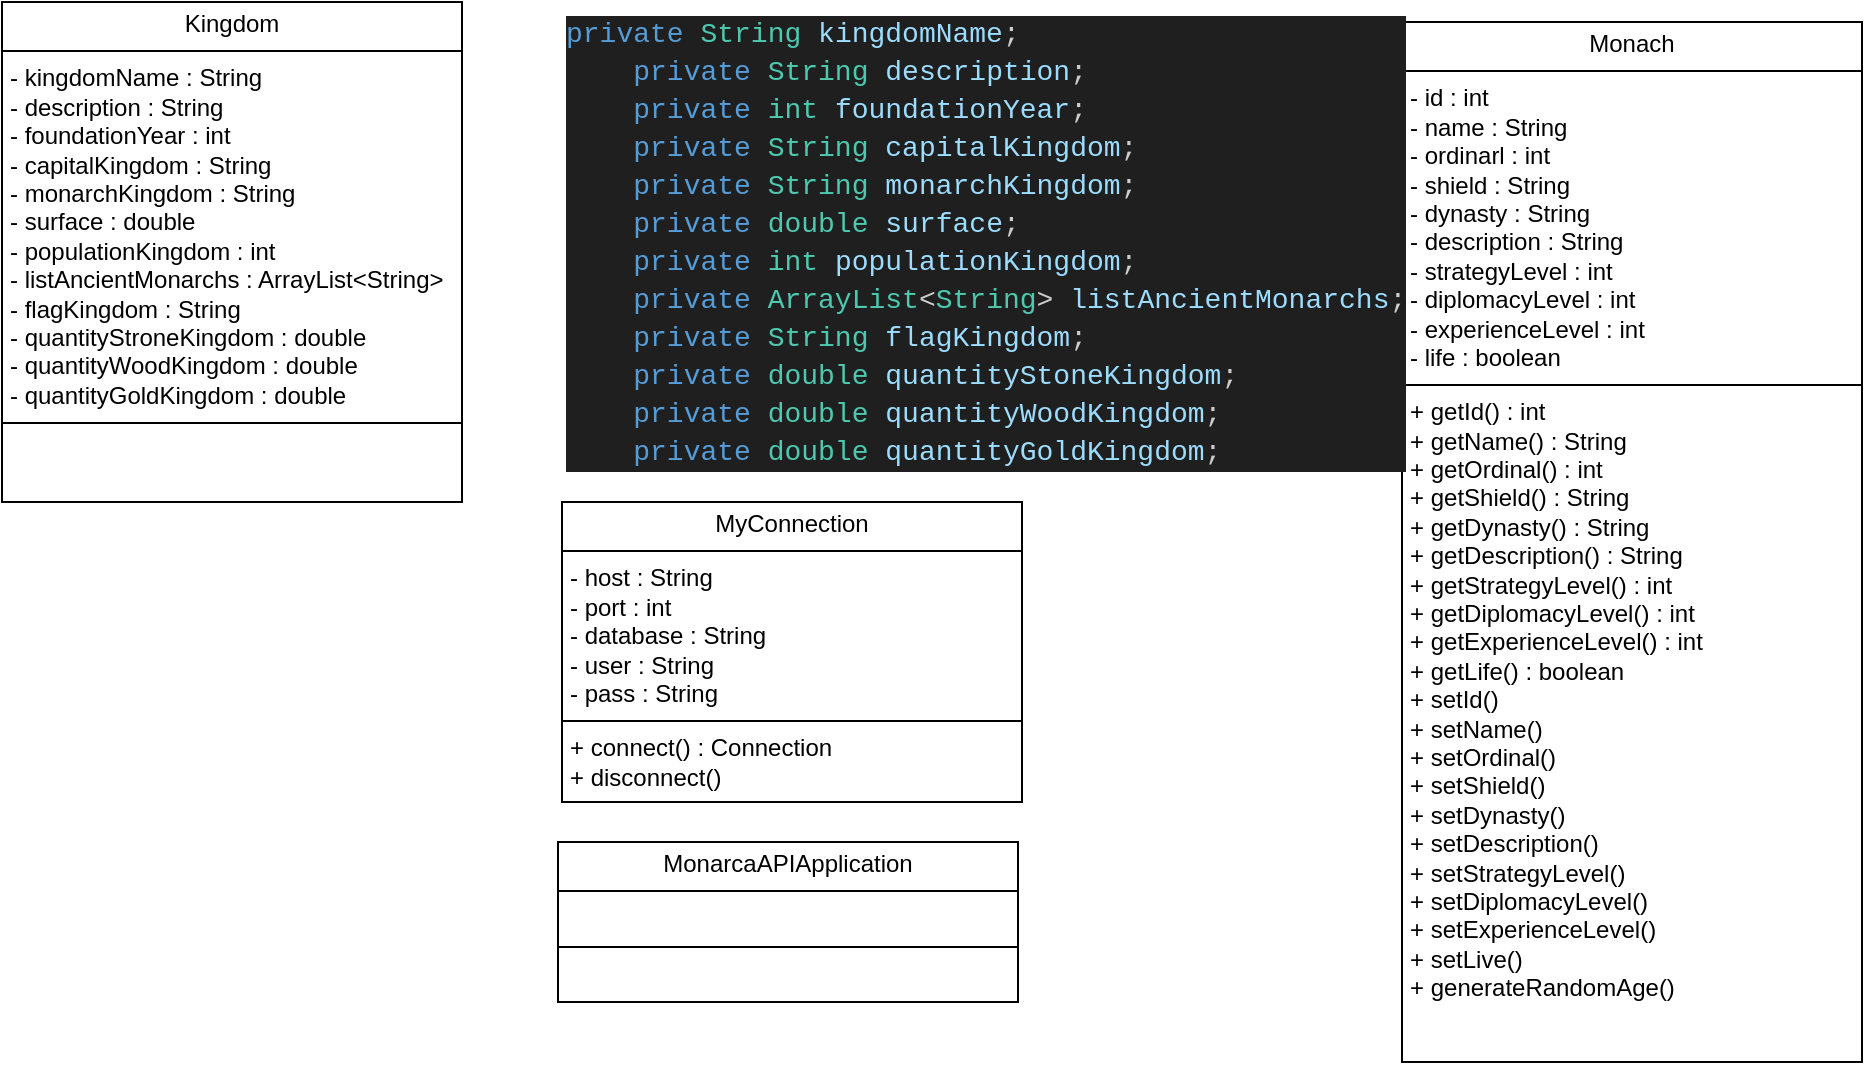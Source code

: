 <mxfile version="24.3.1" type="device">
  <diagram name="Página-1" id="872qmXpWJlVDuF0FEJVY">
    <mxGraphModel dx="808" dy="402" grid="1" gridSize="10" guides="1" tooltips="1" connect="1" arrows="1" fold="1" page="1" pageScale="1" pageWidth="2336" pageHeight="1654" math="0" shadow="0">
      <root>
        <mxCell id="0" />
        <mxCell id="1" parent="0" />
        <mxCell id="YAKzSnADkXFZuo1YAsZL-1" value="&lt;p style=&quot;text-align: center; margin: 4px 0px 0px;&quot;&gt;Monach&lt;/p&gt;&lt;hr size=&quot;1&quot; style=&quot;border-style:solid;&quot;&gt;&lt;p style=&quot;margin:0px;margin-left:4px;&quot;&gt;- id : int&lt;/p&gt;&lt;p style=&quot;margin:0px;margin-left:4px;&quot;&gt;- name : String&lt;/p&gt;&lt;p style=&quot;margin:0px;margin-left:4px;&quot;&gt;- ordinarl : int&lt;/p&gt;&lt;p style=&quot;margin:0px;margin-left:4px;&quot;&gt;- shield : String&lt;/p&gt;&lt;p style=&quot;margin:0px;margin-left:4px;&quot;&gt;- dynasty : String&lt;/p&gt;&lt;p style=&quot;margin:0px;margin-left:4px;&quot;&gt;- description : String&lt;/p&gt;&lt;p style=&quot;margin:0px;margin-left:4px;&quot;&gt;- strategyLevel : int&lt;/p&gt;&lt;p style=&quot;margin:0px;margin-left:4px;&quot;&gt;- diplomacyLevel : int&lt;/p&gt;&lt;p style=&quot;margin:0px;margin-left:4px;&quot;&gt;- experienceLevel : int&lt;/p&gt;&lt;p style=&quot;margin:0px;margin-left:4px;&quot;&gt;- life : boolean&lt;/p&gt;&lt;hr size=&quot;1&quot; style=&quot;border-style:solid;&quot;&gt;&lt;p style=&quot;margin:0px;margin-left:4px;&quot;&gt;+ getId() : int&lt;br&gt;&lt;/p&gt;&lt;p style=&quot;margin:0px;margin-left:4px;&quot;&gt;+ getName&lt;span style=&quot;background-color: initial;&quot;&gt;()&lt;/span&gt;&lt;span style=&quot;background-color: initial;&quot;&gt;&amp;nbsp;: String&lt;/span&gt;&lt;br&gt;&lt;/p&gt;&lt;p style=&quot;margin:0px;margin-left:4px;&quot;&gt;+ getOrdinal&lt;span style=&quot;background-color: initial;&quot;&gt;()&lt;/span&gt;&lt;span style=&quot;background-color: initial;&quot;&gt;&amp;nbsp;: int&lt;/span&gt;&lt;span style=&quot;background-color: initial;&quot;&gt;&lt;br&gt;&lt;/span&gt;&lt;/p&gt;&lt;p style=&quot;margin:0px;margin-left:4px;&quot;&gt;+ getShield&lt;span style=&quot;background-color: initial;&quot;&gt;()&amp;nbsp;&lt;/span&gt;&lt;span style=&quot;background-color: initial;&quot;&gt;: String&lt;/span&gt;&lt;span style=&quot;background-color: initial;&quot;&gt;&lt;br&gt;&lt;/span&gt;&lt;/p&gt;&lt;p style=&quot;margin:0px;margin-left:4px;&quot;&gt;+ getDynasty&lt;span style=&quot;background-color: initial;&quot;&gt;()&lt;/span&gt;&lt;span style=&quot;background-color: initial;&quot;&gt;&amp;nbsp;: String&lt;/span&gt;&lt;span style=&quot;background-color: initial;&quot;&gt;&lt;br&gt;&lt;/span&gt;&lt;/p&gt;&lt;p style=&quot;margin:0px;margin-left:4px;&quot;&gt;+ getDescription&lt;span style=&quot;background-color: initial;&quot;&gt;()&lt;/span&gt;&lt;span style=&quot;background-color: initial;&quot;&gt;&amp;nbsp;: String&lt;/span&gt;&lt;span style=&quot;background-color: initial;&quot;&gt;&lt;br&gt;&lt;/span&gt;&lt;/p&gt;&lt;p style=&quot;margin:0px;margin-left:4px;&quot;&gt;+ getStrategyLevel&lt;span style=&quot;background-color: initial;&quot;&gt;()&lt;/span&gt;&lt;span style=&quot;background-color: initial;&quot;&gt;&amp;nbsp;: int&lt;/span&gt;&lt;span style=&quot;background-color: initial;&quot;&gt;&lt;br&gt;&lt;/span&gt;&lt;/p&gt;&lt;p style=&quot;margin:0px;margin-left:4px;&quot;&gt;+ getDiplomacyLevel&lt;span style=&quot;background-color: initial;&quot;&gt;()&lt;/span&gt;&lt;span style=&quot;background-color: initial;&quot;&gt;&amp;nbsp;: int&lt;/span&gt;&lt;span style=&quot;background-color: initial;&quot;&gt;&lt;br&gt;&lt;/span&gt;&lt;/p&gt;&lt;p style=&quot;margin:0px;margin-left:4px;&quot;&gt;+ getExperienceLeve&lt;span style=&quot;background-color: initial;&quot;&gt;l&lt;/span&gt;&lt;span style=&quot;background-color: initial;&quot;&gt;()&lt;/span&gt;&lt;span style=&quot;background-color: initial;&quot;&gt;&amp;nbsp;: int&lt;/span&gt;&lt;span style=&quot;background-color: initial;&quot;&gt;&lt;br&gt;&lt;/span&gt;&lt;/p&gt;&lt;p style=&quot;margin:0px;margin-left:4px;&quot;&gt;+ getLife&lt;span style=&quot;background-color: initial;&quot;&gt;()&lt;/span&gt;&lt;span style=&quot;background-color: initial;&quot;&gt;&amp;nbsp;: boolean&lt;/span&gt;&lt;span style=&quot;background-color: initial;&quot;&gt;&lt;br&gt;&lt;/span&gt;&lt;/p&gt;&lt;p style=&quot;margin:0px;margin-left:4px;&quot;&gt;+ setId&lt;span style=&quot;background-color: initial;&quot;&gt;()&lt;/span&gt;&lt;span style=&quot;background-color: initial;&quot;&gt;&amp;nbsp;&lt;/span&gt;&lt;/p&gt;&lt;p style=&quot;margin:0px;margin-left:4px;&quot;&gt;+ setName&lt;span style=&quot;background-color: initial;&quot;&gt;()&lt;/span&gt;&lt;/p&gt;&lt;p style=&quot;margin:0px;margin-left:4px;&quot;&gt;+ setOrdinal&lt;span style=&quot;background-color: initial;&quot;&gt;()&lt;/span&gt;&lt;/p&gt;&lt;p style=&quot;margin:0px;margin-left:4px;&quot;&gt;+ setShield&lt;span style=&quot;background-color: initial;&quot;&gt;()&lt;/span&gt;&lt;span style=&quot;background-color: initial;&quot;&gt;&amp;nbsp;&lt;/span&gt;&lt;/p&gt;&lt;p style=&quot;margin:0px;margin-left:4px;&quot;&gt;+ setDynasty&lt;span style=&quot;background-color: initial;&quot;&gt;()&lt;/span&gt;&lt;/p&gt;&lt;p style=&quot;margin:0px;margin-left:4px;&quot;&gt;+ setDescription&lt;span style=&quot;background-color: initial;&quot;&gt;()&lt;/span&gt;&lt;span style=&quot;background-color: initial;&quot;&gt;&amp;nbsp;&lt;/span&gt;&lt;/p&gt;&lt;p style=&quot;margin:0px;margin-left:4px;&quot;&gt;+ setStrategyLevel&lt;span style=&quot;background-color: initial;&quot;&gt;()&lt;/span&gt;&lt;/p&gt;&lt;p style=&quot;margin:0px;margin-left:4px;&quot;&gt;+ setDiplomacyLevel&lt;span style=&quot;background-color: initial;&quot;&gt;()&lt;/span&gt;&lt;/p&gt;&lt;p style=&quot;margin:0px;margin-left:4px;&quot;&gt;+ setExperienceLevel&lt;span style=&quot;background-color: initial;&quot;&gt;()&lt;/span&gt;&lt;/p&gt;&lt;p style=&quot;margin:0px;margin-left:4px;&quot;&gt;+ setLive&lt;span style=&quot;background-color: initial;&quot;&gt;()&lt;/span&gt;&lt;/p&gt;&lt;p style=&quot;margin:0px;margin-left:4px;&quot;&gt;+ generateRandomAge&lt;span style=&quot;background-color: initial;&quot;&gt;()&lt;/span&gt;&lt;/p&gt;" style="verticalAlign=top;align=left;overflow=fill;html=1;whiteSpace=wrap;" parent="1" vertex="1">
          <mxGeometry x="1360" y="150" width="230" height="520" as="geometry" />
        </mxCell>
        <mxCell id="yEt7nURd7Jnot7SVGTne-1" value="&lt;p style=&quot;text-align: center; margin: 4px 0px 0px;&quot;&gt;MyConnection&lt;/p&gt;&lt;hr size=&quot;1&quot; style=&quot;border-style:solid;&quot;&gt;&lt;p style=&quot;margin:0px;margin-left:4px;&quot;&gt;- host : String&lt;/p&gt;&lt;p style=&quot;margin:0px;margin-left:4px;&quot;&gt;- port : int&lt;/p&gt;&lt;p style=&quot;margin:0px;margin-left:4px;&quot;&gt;- database : String&lt;/p&gt;&lt;p style=&quot;margin:0px;margin-left:4px;&quot;&gt;- user : String&lt;/p&gt;&lt;p style=&quot;margin:0px;margin-left:4px;&quot;&gt;- pass : String&lt;/p&gt;&lt;hr size=&quot;1&quot; style=&quot;border-style:solid;&quot;&gt;&lt;p style=&quot;margin:0px;margin-left:4px;&quot;&gt;+ connect() : Connection&lt;/p&gt;&lt;p style=&quot;margin:0px;margin-left:4px;&quot;&gt;+ disconnect()&amp;nbsp;&lt;/p&gt;" style="verticalAlign=top;align=left;overflow=fill;html=1;whiteSpace=wrap;" vertex="1" parent="1">
          <mxGeometry x="940" y="390" width="230" height="150" as="geometry" />
        </mxCell>
        <mxCell id="yEt7nURd7Jnot7SVGTne-3" value="&lt;p style=&quot;text-align: center; margin: 4px 0px 0px;&quot;&gt;MonarcaAPIApplication&lt;/p&gt;&lt;hr size=&quot;1&quot; style=&quot;border-style:solid;&quot;&gt;&lt;p style=&quot;margin:0px;margin-left:4px;&quot;&gt;&lt;br&gt;&lt;/p&gt;&lt;hr size=&quot;1&quot; style=&quot;border-style:solid;&quot;&gt;&lt;p style=&quot;margin:0px;margin-left:4px;&quot;&gt;&lt;br&gt;&lt;/p&gt;" style="verticalAlign=top;align=left;overflow=fill;html=1;whiteSpace=wrap;" vertex="1" parent="1">
          <mxGeometry x="938" y="560" width="230" height="80" as="geometry" />
        </mxCell>
        <mxCell id="yEt7nURd7Jnot7SVGTne-5" value="&lt;p style=&quot;text-align: center; margin: 4px 0px 0px;&quot;&gt;Kingdom&lt;/p&gt;&lt;hr size=&quot;1&quot; style=&quot;border-style:solid;&quot;&gt;&lt;p style=&quot;margin:0px;margin-left:4px;&quot;&gt;- kingdomName : String&lt;/p&gt;&lt;p style=&quot;margin:0px;margin-left:4px;&quot;&gt;- description : String&lt;/p&gt;&lt;p style=&quot;margin:0px;margin-left:4px;&quot;&gt;- foundationYear : int&lt;/p&gt;&lt;p style=&quot;margin:0px;margin-left:4px;&quot;&gt;- capitalKingdom : String&lt;/p&gt;&lt;p style=&quot;margin:0px;margin-left:4px;&quot;&gt;- monarchKingdom : String&lt;/p&gt;&lt;p style=&quot;margin:0px;margin-left:4px;&quot;&gt;- surface : double&lt;/p&gt;&lt;p style=&quot;margin:0px;margin-left:4px;&quot;&gt;- populationKingdom : int&amp;nbsp;&lt;/p&gt;&lt;p style=&quot;margin:0px;margin-left:4px;&quot;&gt;- listAncientMonarchs : ArrayList&amp;lt;String&amp;gt;&lt;/p&gt;&lt;p style=&quot;margin:0px;margin-left:4px;&quot;&gt;- flagKingdom : String&lt;/p&gt;&lt;p style=&quot;margin:0px;margin-left:4px;&quot;&gt;- quantityStroneKingdom : double&amp;nbsp;&lt;/p&gt;&lt;p style=&quot;margin:0px;margin-left:4px;&quot;&gt;- quantityWoodKingdom : double&amp;nbsp;&lt;br&gt;&lt;/p&gt;&lt;p style=&quot;margin:0px;margin-left:4px;&quot;&gt;- quantityGoldKingdom : double&amp;nbsp;&lt;/p&gt;&lt;hr size=&quot;1&quot; style=&quot;border-style:solid;&quot;&gt;&lt;p style=&quot;margin:0px;margin-left:4px;&quot;&gt;&lt;br&gt;&lt;/p&gt;" style="verticalAlign=top;align=left;overflow=fill;html=1;whiteSpace=wrap;" vertex="1" parent="1">
          <mxGeometry x="660" y="140" width="230" height="250" as="geometry" />
        </mxCell>
        <mxCell id="yEt7nURd7Jnot7SVGTne-7" value="&lt;div style=&quot;color: #cccccc;background-color: #1f1f1f;font-family: Consolas, &#39;Courier New&#39;, monospace;font-weight: normal;font-size: 14px;line-height: 19px;white-space: pre;&quot;&gt;&lt;div&gt;&lt;span style=&quot;color: #569cd6;&quot;&gt;private&lt;/span&gt;&lt;span style=&quot;color: #cccccc;&quot;&gt; &lt;/span&gt;&lt;span style=&quot;color: #4ec9b0;&quot;&gt;String&lt;/span&gt;&lt;span style=&quot;color: #cccccc;&quot;&gt; &lt;/span&gt;&lt;span style=&quot;color: #9cdcfe;&quot;&gt;kingdomName&lt;/span&gt;&lt;span style=&quot;color: #cccccc;&quot;&gt;;&lt;/span&gt;&lt;/div&gt;&lt;div&gt;&lt;span style=&quot;color: #cccccc;&quot;&gt;&amp;nbsp; &amp;nbsp; &lt;/span&gt;&lt;span style=&quot;color: #569cd6;&quot;&gt;private&lt;/span&gt;&lt;span style=&quot;color: #cccccc;&quot;&gt; &lt;/span&gt;&lt;span style=&quot;color: #4ec9b0;&quot;&gt;String&lt;/span&gt;&lt;span style=&quot;color: #cccccc;&quot;&gt; &lt;/span&gt;&lt;span style=&quot;color: #9cdcfe;&quot;&gt;description&lt;/span&gt;&lt;span style=&quot;color: #cccccc;&quot;&gt;;&lt;/span&gt;&lt;/div&gt;&lt;div&gt;&lt;span style=&quot;color: #cccccc;&quot;&gt;&amp;nbsp; &amp;nbsp; &lt;/span&gt;&lt;span style=&quot;color: #569cd6;&quot;&gt;private&lt;/span&gt;&lt;span style=&quot;color: #cccccc;&quot;&gt; &lt;/span&gt;&lt;span style=&quot;color: #4ec9b0;&quot;&gt;int&lt;/span&gt;&lt;span style=&quot;color: #cccccc;&quot;&gt; &lt;/span&gt;&lt;span style=&quot;color: #9cdcfe;&quot;&gt;foundationYear&lt;/span&gt;&lt;span style=&quot;color: #cccccc;&quot;&gt;;&lt;/span&gt;&lt;/div&gt;&lt;div&gt;&lt;span style=&quot;color: #cccccc;&quot;&gt;&amp;nbsp; &amp;nbsp; &lt;/span&gt;&lt;span style=&quot;color: #569cd6;&quot;&gt;private&lt;/span&gt;&lt;span style=&quot;color: #cccccc;&quot;&gt; &lt;/span&gt;&lt;span style=&quot;color: #4ec9b0;&quot;&gt;String&lt;/span&gt;&lt;span style=&quot;color: #cccccc;&quot;&gt; &lt;/span&gt;&lt;span style=&quot;color: #9cdcfe;&quot;&gt;capitalKingdom&lt;/span&gt;&lt;span style=&quot;color: #cccccc;&quot;&gt;;&lt;/span&gt;&lt;/div&gt;&lt;div&gt;&lt;span style=&quot;color: #cccccc;&quot;&gt;&amp;nbsp; &amp;nbsp; &lt;/span&gt;&lt;span style=&quot;color: #569cd6;&quot;&gt;private&lt;/span&gt;&lt;span style=&quot;color: #cccccc;&quot;&gt; &lt;/span&gt;&lt;span style=&quot;color: #4ec9b0;&quot;&gt;String&lt;/span&gt;&lt;span style=&quot;color: #cccccc;&quot;&gt; &lt;/span&gt;&lt;span style=&quot;color: #9cdcfe;&quot;&gt;monarchKingdom&lt;/span&gt;&lt;span style=&quot;color: #cccccc;&quot;&gt;;&lt;/span&gt;&lt;/div&gt;&lt;div&gt;&lt;span style=&quot;color: #cccccc;&quot;&gt;&amp;nbsp; &amp;nbsp; &lt;/span&gt;&lt;span style=&quot;color: #569cd6;&quot;&gt;private&lt;/span&gt;&lt;span style=&quot;color: #cccccc;&quot;&gt; &lt;/span&gt;&lt;span style=&quot;color: #4ec9b0;&quot;&gt;double&lt;/span&gt;&lt;span style=&quot;color: #cccccc;&quot;&gt; &lt;/span&gt;&lt;span style=&quot;color: #9cdcfe;&quot;&gt;surface&lt;/span&gt;&lt;span style=&quot;color: #cccccc;&quot;&gt;;&lt;/span&gt;&lt;/div&gt;&lt;div&gt;&lt;span style=&quot;color: #cccccc;&quot;&gt;&amp;nbsp; &amp;nbsp; &lt;/span&gt;&lt;span style=&quot;color: #569cd6;&quot;&gt;private&lt;/span&gt;&lt;span style=&quot;color: #cccccc;&quot;&gt; &lt;/span&gt;&lt;span style=&quot;color: #4ec9b0;&quot;&gt;int&lt;/span&gt;&lt;span style=&quot;color: #cccccc;&quot;&gt; &lt;/span&gt;&lt;span style=&quot;color: #9cdcfe;&quot;&gt;populationKingdom&lt;/span&gt;&lt;span style=&quot;color: #cccccc;&quot;&gt;;&lt;/span&gt;&lt;/div&gt;&lt;div&gt;&lt;span style=&quot;color: #cccccc;&quot;&gt;&amp;nbsp; &amp;nbsp; &lt;/span&gt;&lt;span style=&quot;color: #569cd6;&quot;&gt;private&lt;/span&gt;&lt;span style=&quot;color: #cccccc;&quot;&gt; &lt;/span&gt;&lt;span style=&quot;color: #4ec9b0;&quot;&gt;ArrayList&lt;/span&gt;&lt;span style=&quot;color: #cccccc;&quot;&gt;&amp;lt;&lt;/span&gt;&lt;span style=&quot;color: #4ec9b0;&quot;&gt;String&lt;/span&gt;&lt;span style=&quot;color: #cccccc;&quot;&gt;&amp;gt; &lt;/span&gt;&lt;span style=&quot;color: #9cdcfe;&quot;&gt;listAncientMonarchs&lt;/span&gt;&lt;span style=&quot;color: #cccccc;&quot;&gt;;&lt;/span&gt;&lt;/div&gt;&lt;div&gt;&lt;span style=&quot;color: #cccccc;&quot;&gt;&amp;nbsp; &amp;nbsp; &lt;/span&gt;&lt;span style=&quot;color: #569cd6;&quot;&gt;private&lt;/span&gt;&lt;span style=&quot;color: #cccccc;&quot;&gt; &lt;/span&gt;&lt;span style=&quot;color: #4ec9b0;&quot;&gt;String&lt;/span&gt;&lt;span style=&quot;color: #cccccc;&quot;&gt; &lt;/span&gt;&lt;span style=&quot;color: #9cdcfe;&quot;&gt;flagKingdom&lt;/span&gt;&lt;span style=&quot;color: #cccccc;&quot;&gt;;&lt;/span&gt;&lt;/div&gt;&lt;div&gt;&lt;span style=&quot;color: #cccccc;&quot;&gt;&amp;nbsp; &amp;nbsp; &lt;/span&gt;&lt;span style=&quot;color: #569cd6;&quot;&gt;private&lt;/span&gt;&lt;span style=&quot;color: #cccccc;&quot;&gt; &lt;/span&gt;&lt;span style=&quot;color: #4ec9b0;&quot;&gt;double&lt;/span&gt;&lt;span style=&quot;color: #cccccc;&quot;&gt; &lt;/span&gt;&lt;span style=&quot;color: #9cdcfe;&quot;&gt;quantityStoneKingdom&lt;/span&gt;&lt;span style=&quot;color: #cccccc;&quot;&gt;;&lt;/span&gt;&lt;/div&gt;&lt;div&gt;&lt;span style=&quot;color: #cccccc;&quot;&gt;&amp;nbsp; &amp;nbsp; &lt;/span&gt;&lt;span style=&quot;color: #569cd6;&quot;&gt;private&lt;/span&gt;&lt;span style=&quot;color: #cccccc;&quot;&gt; &lt;/span&gt;&lt;span style=&quot;color: #4ec9b0;&quot;&gt;double&lt;/span&gt;&lt;span style=&quot;color: #cccccc;&quot;&gt; &lt;/span&gt;&lt;span style=&quot;color: #9cdcfe;&quot;&gt;quantityWoodKingdom&lt;/span&gt;&lt;span style=&quot;color: #cccccc;&quot;&gt;;&lt;/span&gt;&lt;/div&gt;&lt;div&gt;&lt;span style=&quot;color: #cccccc;&quot;&gt;&amp;nbsp; &amp;nbsp; &lt;/span&gt;&lt;span style=&quot;color: #569cd6;&quot;&gt;private&lt;/span&gt;&lt;span style=&quot;color: #cccccc;&quot;&gt; &lt;/span&gt;&lt;span style=&quot;color: #4ec9b0;&quot;&gt;double&lt;/span&gt;&lt;span style=&quot;color: #cccccc;&quot;&gt; &lt;/span&gt;&lt;span style=&quot;color: #9cdcfe;&quot;&gt;quantityGoldKingdom&lt;/span&gt;&lt;span style=&quot;color: #cccccc;&quot;&gt;;&lt;/span&gt;&lt;/div&gt;&lt;/div&gt;" style="text;whiteSpace=wrap;html=1;" vertex="1" parent="1">
          <mxGeometry x="940" y="140" width="290" height="250" as="geometry" />
        </mxCell>
      </root>
    </mxGraphModel>
  </diagram>
</mxfile>
